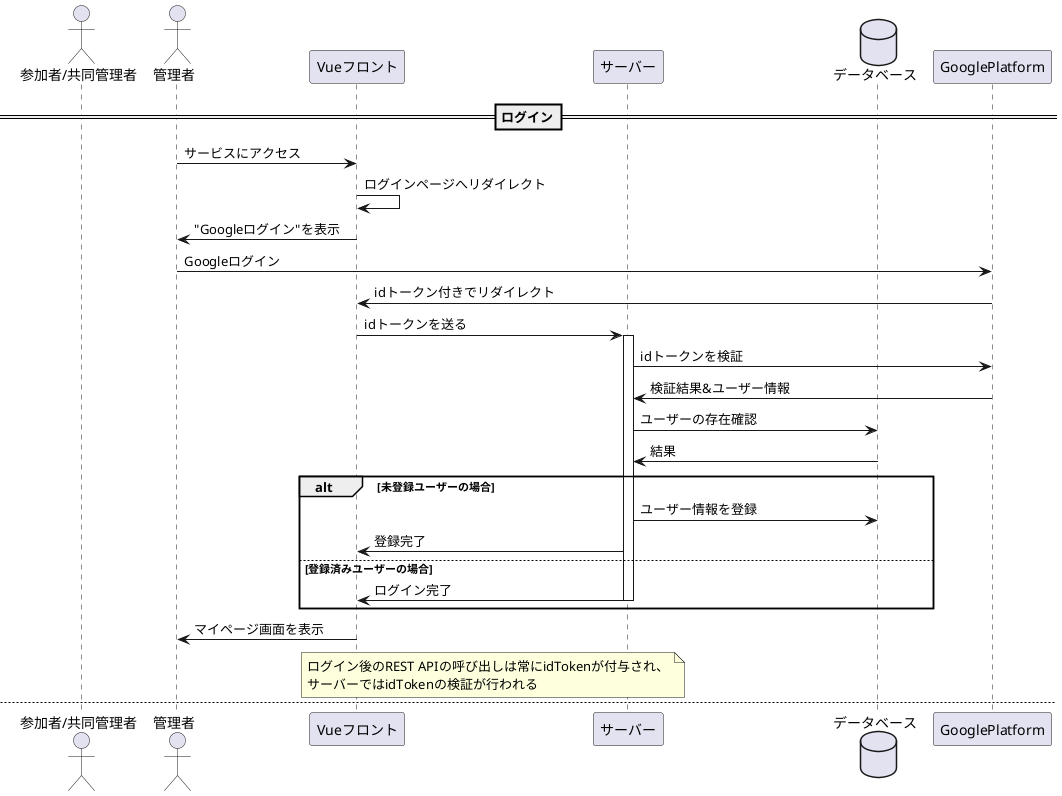 @startuml sequence タイトル
actor "参加者/共同管理者" as part
actor 管理者 as admin
participant Vueフロント as front
participant サーバー as server
database データベース as db
participant GooglePlatform as gp

==ログイン==
admin -> front: サービスにアクセス
front -> front: ログインページへリダイレクト
front -> admin: "Googleログイン"を表示
admin -> gp: Googleログイン
gp -> front: idトークン付きでリダイレクト
front -> server ++: idトークンを送る
server -> gp: idトークンを検証
gp -> server: 検証結果&ユーザー情報
server -> db: ユーザーの存在確認
db -> server: 結果
alt 未登録ユーザーの場合
  server -> db: ユーザー情報を登録
  server -> front: 登録完了
else 登録済みユーザーの場合
  server -> front --: ログイン完了
end
front -> admin: マイページ画面を表示

note over server, front: ログイン後のREST APIの呼び出しは常にidTokenが付与され、\nサーバーではidTokenの検証が行われる
newpage

==ルームの準備==
admin -> front: マイページ画面にアクセス
front -> admin: マイページ画面を表示
admin -> front: "ルームを建てる"を選択
front -> admin: ルーム建て画面を表示
admin -> front: ルーム名・トピック等入力
front -> server ++: ルーム名・トピック等を送信
server -> server: ルームIDを生成
server -> db: ルーム名・トピック等を保存
server -> db: ルームIDとユーザを紐付け
server -> front --: ルームID
front -> admin: ルーム画面を表示

newpage

== ルームを進行する==
admin -> front: ルーム画面にアクセス
front -> server ++: ルーム情報をリクエスト
server -> db: ルーム情報取得
db -> server: ルーム情報
server -> front --: ルーム情報
alt ルームが進行中の場合
  front -> admin: ルーム画面を表示
  front -> server : WebSocket通信開始（idToken）
  activate front
  activate server
  front -> server ++: ENTER_ROOM
  server -> db: 管理者として登録済みか確認
  db -> server: 結果
  server -> db: ルーム状態を"進行中"に変更
  server -> front --: チャット履歴・トピック情報
  |||
  front <-> server: チャット・スタンプの更新など
  server <-> db: チャット・スタンプ情報の保存
  |||
  admin -> front: ルームを閉じる
  front -> server: ルームを閉じる
  server -> db: ルーム状態を"終了"に変更
  server -> front: WebSocketを終了
  deactivate front
  deactivate server
else ルームが開始前or終了後の場合
  front -> server: チャット履歴・トピック情報をリクエスト
  server -> front: チャット履歴・トピック情報
  front -> admin: ルーム画面を表示
end

newpage

==ルームへの招待を受ける（管理者）==
admin -> part: URLを共有
part -> front: adminKey付きURLにアクセス
front -> server ++: adminKey, roomId
server -> db: roomIdから正しいadminKeyの取得
db -> server: adminKey
server -> server: adminKeyの一致チェック
server -> db: ルームの管理者としてユーザーを追加
server -> front --: 完了
front -> part: ルーム画面へリダイレクト

newpage

==ルームへの招待を受ける（参加者）==
admin -> part: URLを共有
part -> front: ルーム画面にアクセス

front -> server ++: ルーム状態をリクエスト
server -> db: ルーム状態取得
db -> server: ルーム状態
server -> front --: ルーム状態

alt ルームが進行中の場合
  front -> part: アイコン選択画面を表示
  part -> front: アイコンを入力
  front -> part: ルーム画面を表示
  front -> server : WebSocket通信開始
  activate front
  activate server
  front -> server ++: ENTER_ROOM（アイコンidなど）
  server -> front --: チャット履歴・トピック情報
  |||
  front <-> server: チャット・スタンプの更新など
  server <-> db: チャット・スタンプ情報の保存
  |||
  server -> front:  WebSocketを終了
  deactivate front
  deactivate server
else ルームが開始前or終了後の場合
  front -> server: チャット履歴・トピック情報をリクエスト
  server -> front: チャット履歴・トピック情報
  front -> part: ルーム画面を表示
end

newpage

==ルームを削除する==
admin -> front: ルームを削除する
front -> server ++: ルーム削除
server -> db --: ルーム削除
@enduml